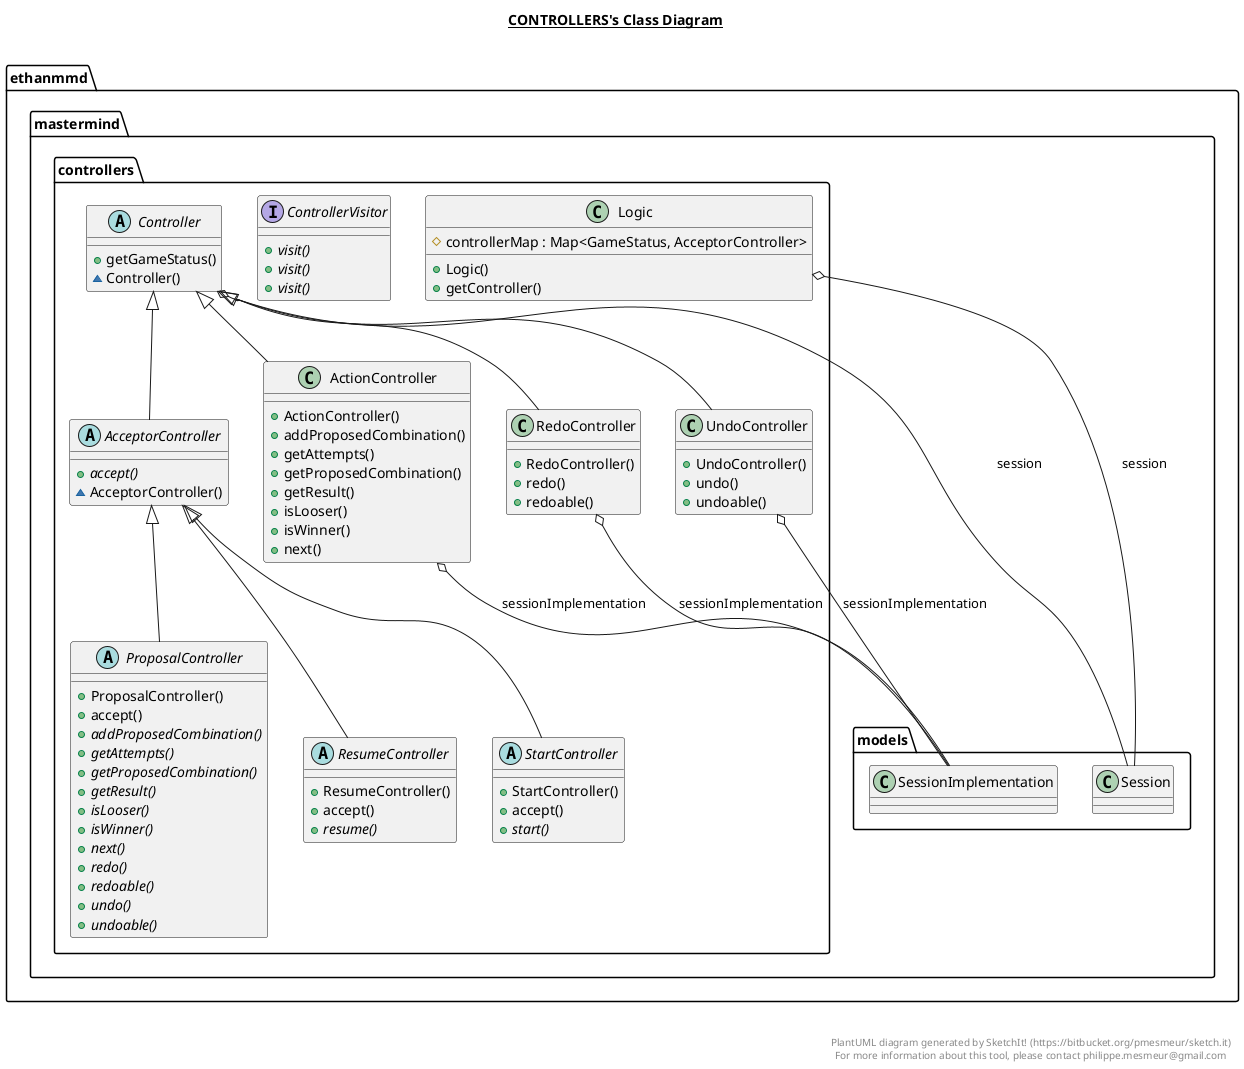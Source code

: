 @startuml

title __CONTROLLERS's Class Diagram__\n

  namespace ethanmmd.mastermind {
    namespace controllers {
      abstract class ethanmmd.mastermind.controllers.AcceptorController {
          {abstract} + accept()
          ~ AcceptorController()
      }
    }
  }
  

  namespace ethanmmd.mastermind {
    namespace controllers {
      class ethanmmd.mastermind.controllers.ActionController {
          + ActionController()
          + addProposedCombination()
          + getAttempts()
          + getProposedCombination()
          + getResult()
          + isLooser()
          + isWinner()
          + next()
      }
    }
  }
  

  namespace ethanmmd.mastermind {
    namespace controllers {
      abstract class ethanmmd.mastermind.controllers.Controller {
          + getGameStatus()
          ~ Controller()
      }
    }
  }
  

  namespace ethanmmd.mastermind {
    namespace controllers {
      interface ethanmmd.mastermind.controllers.ControllerVisitor {
          {abstract} + visit()
          {abstract} + visit()
          {abstract} + visit()
      }
    }
  }
  

  namespace ethanmmd.mastermind {
    namespace controllers {
      class ethanmmd.mastermind.controllers.Logic {
          # controllerMap : Map<GameStatus, AcceptorController>
          + Logic()
          + getController()
      }
    }
  }
  

  namespace ethanmmd.mastermind {
    namespace controllers {
      abstract class ethanmmd.mastermind.controllers.ProposalController {
          + ProposalController()
          + accept()
          {abstract} + addProposedCombination()
          {abstract} + getAttempts()
          {abstract} + getProposedCombination()
          {abstract} + getResult()
          {abstract} + isLooser()
          {abstract} + isWinner()
          {abstract} + next()
          {abstract} + redo()
          {abstract} + redoable()
          {abstract} + undo()
          {abstract} + undoable()
      }
    }
  }
  

  namespace ethanmmd.mastermind {
    namespace controllers {
      class ethanmmd.mastermind.controllers.RedoController {
          + RedoController()
          + redo()
          + redoable()
      }
    }
  }
  

  namespace ethanmmd.mastermind {
    namespace controllers {
      abstract class ethanmmd.mastermind.controllers.ResumeController {
          + ResumeController()
          + accept()
          {abstract} + resume()
      }
    }
  }
  

  namespace ethanmmd.mastermind {
    namespace controllers {
      abstract class ethanmmd.mastermind.controllers.StartController {
          + StartController()
          + accept()
          {abstract} + start()
      }
    }
  }
  

  namespace ethanmmd.mastermind {
    namespace controllers {
      class ethanmmd.mastermind.controllers.UndoController {
          + UndoController()
          + undo()
          + undoable()
      }
    }
  }
  

  ethanmmd.mastermind.controllers.AcceptorController -up-|> ethanmmd.mastermind.controllers.Controller
  ethanmmd.mastermind.controllers.ActionController -up-|> ethanmmd.mastermind.controllers.Controller
  ethanmmd.mastermind.controllers.ActionController o-- ethanmmd.mastermind.models.SessionImplementation : sessionImplementation
  ethanmmd.mastermind.controllers.Controller o-- ethanmmd.mastermind.models.Session : session
  ethanmmd.mastermind.controllers.Logic o-- ethanmmd.mastermind.models.Session : session
  ethanmmd.mastermind.controllers.ProposalController -up-|> ethanmmd.mastermind.controllers.AcceptorController
  ethanmmd.mastermind.controllers.RedoController -up-|> ethanmmd.mastermind.controllers.Controller
  ethanmmd.mastermind.controllers.RedoController o-- ethanmmd.mastermind.models.SessionImplementation : sessionImplementation
  ethanmmd.mastermind.controllers.ResumeController -up-|> ethanmmd.mastermind.controllers.AcceptorController
  ethanmmd.mastermind.controllers.StartController -up-|> ethanmmd.mastermind.controllers.AcceptorController
  ethanmmd.mastermind.controllers.UndoController -up-|> ethanmmd.mastermind.controllers.Controller
  ethanmmd.mastermind.controllers.UndoController o-- ethanmmd.mastermind.models.SessionImplementation : sessionImplementation


right footer


PlantUML diagram generated by SketchIt! (https://bitbucket.org/pmesmeur/sketch.it)
For more information about this tool, please contact philippe.mesmeur@gmail.com
endfooter

@enduml
